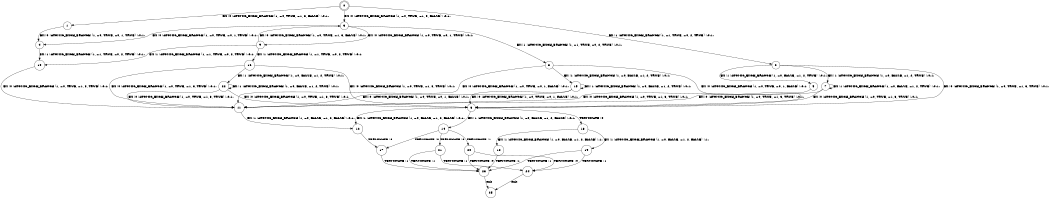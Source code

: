 digraph BCG {
size = "7, 10.5";
center = TRUE;
node [shape = circle];
0 [peripheries = 2];
0 -> 1 [label = "EX !0 !ATOMIC_EXCH_BRANCH (1, +0, TRUE, +1, 3, FALSE) !:0:1:"];
0 -> 2 [label = "EX !1 !ATOMIC_EXCH_BRANCH (1, +1, TRUE, +0, 2, TRUE) !:0:1:"];
0 -> 3 [label = "EX !0 !ATOMIC_EXCH_BRANCH (1, +0, TRUE, +1, 3, FALSE) !:0:1:"];
1 -> 4 [label = "EX !0 !ATOMIC_EXCH_BRANCH (1, +0, TRUE, +0, 1, TRUE) !:0:1:"];
2 -> 5 [label = "EX !1 !ATOMIC_EXCH_BRANCH (1, +0, FALSE, +1, 2, TRUE) !:0:1:"];
2 -> 6 [label = "EX !0 !ATOMIC_EXCH_BRANCH (1, +0, TRUE, +1, 3, TRUE) !:0:1:"];
2 -> 7 [label = "EX !1 !ATOMIC_EXCH_BRANCH (1, +0, FALSE, +1, 2, TRUE) !:0:1:"];
3 -> 4 [label = "EX !0 !ATOMIC_EXCH_BRANCH (1, +0, TRUE, +0, 1, TRUE) !:0:1:"];
3 -> 8 [label = "EX !1 !ATOMIC_EXCH_BRANCH (1, +1, TRUE, +0, 2, TRUE) !:0:1:"];
3 -> 9 [label = "EX !0 !ATOMIC_EXCH_BRANCH (1, +0, TRUE, +0, 1, TRUE) !:0:1:"];
4 -> 10 [label = "EX !1 !ATOMIC_EXCH_BRANCH (1, +1, TRUE, +0, 2, TRUE) !:0:1:"];
5 -> 11 [label = "EX !0 !ATOMIC_EXCH_BRANCH (1, +0, TRUE, +1, 3, TRUE) !:0:1:"];
6 -> 12 [label = "EX !1 !ATOMIC_EXCH_BRANCH (1, +0, FALSE, +1, 2, FALSE) !:0:1:"];
6 -> 13 [label = "TERMINATE !0"];
6 -> 14 [label = "EX !1 !ATOMIC_EXCH_BRANCH (1, +0, FALSE, +1, 2, FALSE) !:0:1:"];
7 -> 11 [label = "EX !0 !ATOMIC_EXCH_BRANCH (1, +0, TRUE, +1, 3, TRUE) !:0:1:"];
7 -> 6 [label = "EX !0 !ATOMIC_EXCH_BRANCH (1, +0, TRUE, +1, 3, TRUE) !:0:1:"];
7 -> 7 [label = "EX !1 !ATOMIC_EXCH_BRANCH (1, +0, FALSE, +1, 2, TRUE) !:0:1:"];
8 -> 11 [label = "EX !0 !ATOMIC_EXCH_BRANCH (1, +0, TRUE, +0, 1, FALSE) !:0:1:"];
8 -> 15 [label = "EX !1 !ATOMIC_EXCH_BRANCH (1, +0, FALSE, +1, 2, TRUE) !:0:1:"];
8 -> 6 [label = "EX !0 !ATOMIC_EXCH_BRANCH (1, +0, TRUE, +0, 1, FALSE) !:0:1:"];
9 -> 10 [label = "EX !1 !ATOMIC_EXCH_BRANCH (1, +1, TRUE, +0, 2, TRUE) !:0:1:"];
9 -> 16 [label = "EX !1 !ATOMIC_EXCH_BRANCH (1, +1, TRUE, +0, 2, TRUE) !:0:1:"];
9 -> 3 [label = "EX !0 !ATOMIC_EXCH_BRANCH (1, +0, TRUE, +1, 3, FALSE) !:0:1:"];
10 -> 11 [label = "EX !0 !ATOMIC_EXCH_BRANCH (1, +0, TRUE, +1, 3, TRUE) !:0:1:"];
11 -> 12 [label = "EX !1 !ATOMIC_EXCH_BRANCH (1, +0, FALSE, +1, 2, FALSE) !:0:1:"];
12 -> 17 [label = "TERMINATE !0"];
13 -> 18 [label = "EX !1 !ATOMIC_EXCH_BRANCH (1, +0, FALSE, +1, 2, FALSE) !:1:"];
13 -> 19 [label = "EX !1 !ATOMIC_EXCH_BRANCH (1, +0, FALSE, +1, 2, FALSE) !:1:"];
14 -> 17 [label = "TERMINATE !0"];
14 -> 20 [label = "TERMINATE !1"];
14 -> 21 [label = "TERMINATE !0"];
15 -> 11 [label = "EX !0 !ATOMIC_EXCH_BRANCH (1, +0, TRUE, +0, 1, FALSE) !:0:1:"];
15 -> 15 [label = "EX !1 !ATOMIC_EXCH_BRANCH (1, +0, FALSE, +1, 2, TRUE) !:0:1:"];
15 -> 6 [label = "EX !0 !ATOMIC_EXCH_BRANCH (1, +0, TRUE, +0, 1, FALSE) !:0:1:"];
16 -> 11 [label = "EX !0 !ATOMIC_EXCH_BRANCH (1, +0, TRUE, +1, 3, TRUE) !:0:1:"];
16 -> 22 [label = "EX !1 !ATOMIC_EXCH_BRANCH (1, +0, FALSE, +1, 2, TRUE) !:0:1:"];
16 -> 6 [label = "EX !0 !ATOMIC_EXCH_BRANCH (1, +0, TRUE, +1, 3, TRUE) !:0:1:"];
17 -> 23 [label = "TERMINATE !1"];
18 -> 23 [label = "TERMINATE !1"];
19 -> 23 [label = "TERMINATE !1"];
19 -> 24 [label = "TERMINATE !1"];
20 -> 23 [label = "TERMINATE !0"];
20 -> 24 [label = "TERMINATE !0"];
21 -> 23 [label = "TERMINATE !1"];
21 -> 24 [label = "TERMINATE !1"];
22 -> 11 [label = "EX !0 !ATOMIC_EXCH_BRANCH (1, +0, TRUE, +1, 3, TRUE) !:0:1:"];
22 -> 22 [label = "EX !1 !ATOMIC_EXCH_BRANCH (1, +0, FALSE, +1, 2, TRUE) !:0:1:"];
22 -> 6 [label = "EX !0 !ATOMIC_EXCH_BRANCH (1, +0, TRUE, +1, 3, TRUE) !:0:1:"];
23 -> 25 [label = "exit"];
24 -> 25 [label = "exit"];
}
